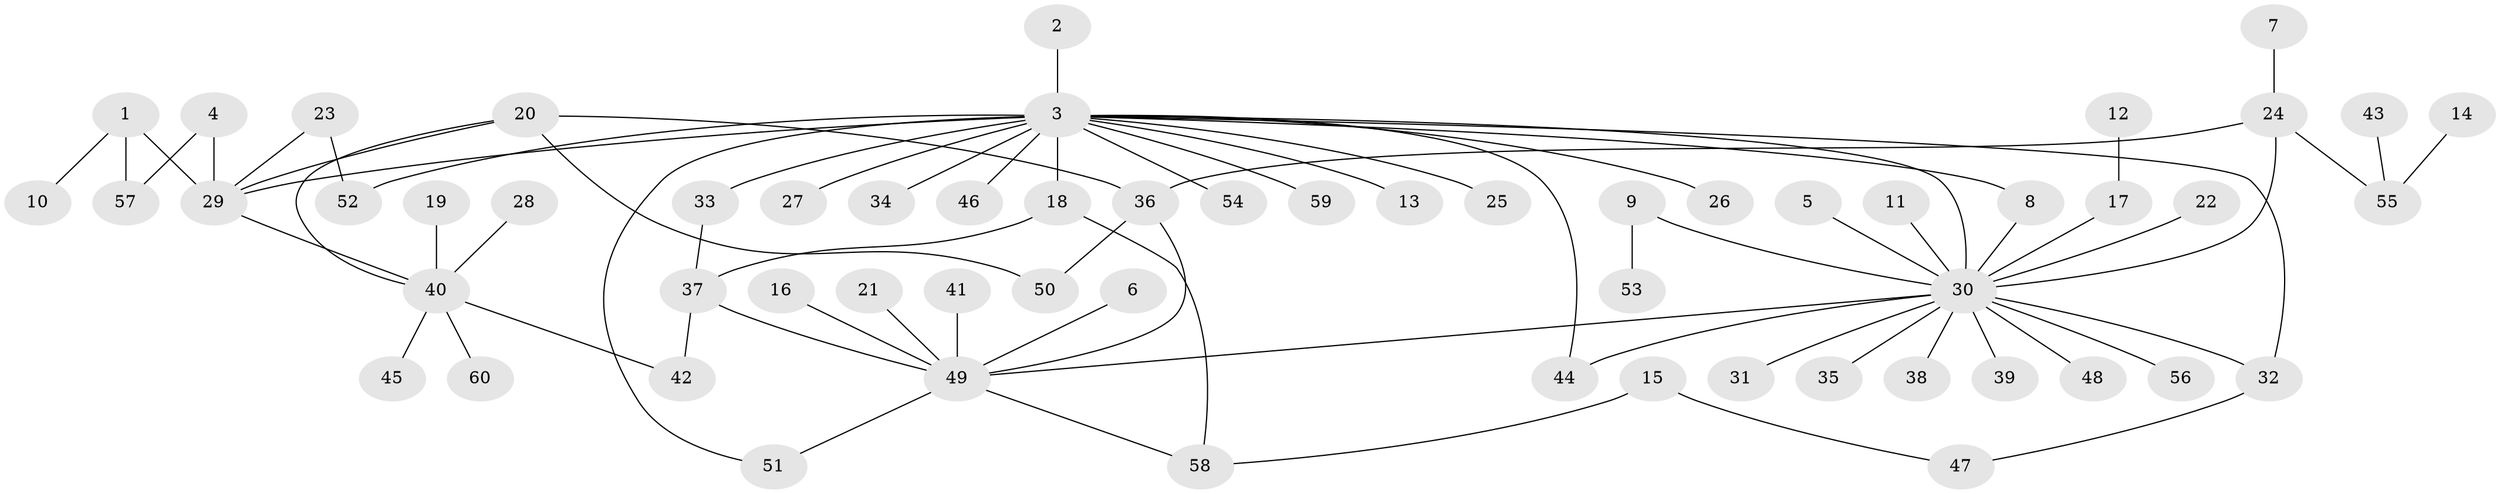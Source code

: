 // original degree distribution, {3: 0.1, 4: 0.075, 22: 0.008333333333333333, 8: 0.008333333333333333, 20: 0.008333333333333333, 2: 0.2, 1: 0.5583333333333333, 6: 0.016666666666666666, 11: 0.008333333333333333, 5: 0.008333333333333333, 9: 0.008333333333333333}
// Generated by graph-tools (version 1.1) at 2025/01/03/09/25 03:01:42]
// undirected, 60 vertices, 74 edges
graph export_dot {
graph [start="1"]
  node [color=gray90,style=filled];
  1;
  2;
  3;
  4;
  5;
  6;
  7;
  8;
  9;
  10;
  11;
  12;
  13;
  14;
  15;
  16;
  17;
  18;
  19;
  20;
  21;
  22;
  23;
  24;
  25;
  26;
  27;
  28;
  29;
  30;
  31;
  32;
  33;
  34;
  35;
  36;
  37;
  38;
  39;
  40;
  41;
  42;
  43;
  44;
  45;
  46;
  47;
  48;
  49;
  50;
  51;
  52;
  53;
  54;
  55;
  56;
  57;
  58;
  59;
  60;
  1 -- 10 [weight=1.0];
  1 -- 29 [weight=1.0];
  1 -- 57 [weight=1.0];
  2 -- 3 [weight=1.0];
  3 -- 8 [weight=1.0];
  3 -- 13 [weight=1.0];
  3 -- 18 [weight=1.0];
  3 -- 25 [weight=1.0];
  3 -- 26 [weight=1.0];
  3 -- 27 [weight=1.0];
  3 -- 29 [weight=1.0];
  3 -- 30 [weight=1.0];
  3 -- 32 [weight=1.0];
  3 -- 33 [weight=1.0];
  3 -- 34 [weight=3.0];
  3 -- 44 [weight=1.0];
  3 -- 46 [weight=1.0];
  3 -- 51 [weight=1.0];
  3 -- 52 [weight=1.0];
  3 -- 54 [weight=1.0];
  3 -- 59 [weight=1.0];
  4 -- 29 [weight=1.0];
  4 -- 57 [weight=1.0];
  5 -- 30 [weight=1.0];
  6 -- 49 [weight=1.0];
  7 -- 24 [weight=1.0];
  8 -- 30 [weight=1.0];
  9 -- 30 [weight=1.0];
  9 -- 53 [weight=1.0];
  11 -- 30 [weight=1.0];
  12 -- 17 [weight=1.0];
  14 -- 55 [weight=1.0];
  15 -- 47 [weight=1.0];
  15 -- 58 [weight=1.0];
  16 -- 49 [weight=1.0];
  17 -- 30 [weight=1.0];
  18 -- 37 [weight=1.0];
  18 -- 58 [weight=1.0];
  19 -- 40 [weight=1.0];
  20 -- 29 [weight=1.0];
  20 -- 36 [weight=1.0];
  20 -- 40 [weight=1.0];
  20 -- 50 [weight=1.0];
  21 -- 49 [weight=1.0];
  22 -- 30 [weight=1.0];
  23 -- 29 [weight=1.0];
  23 -- 52 [weight=1.0];
  24 -- 30 [weight=1.0];
  24 -- 36 [weight=1.0];
  24 -- 55 [weight=1.0];
  28 -- 40 [weight=1.0];
  29 -- 40 [weight=1.0];
  30 -- 31 [weight=1.0];
  30 -- 32 [weight=1.0];
  30 -- 35 [weight=1.0];
  30 -- 38 [weight=1.0];
  30 -- 39 [weight=1.0];
  30 -- 44 [weight=1.0];
  30 -- 48 [weight=1.0];
  30 -- 49 [weight=1.0];
  30 -- 56 [weight=1.0];
  32 -- 47 [weight=1.0];
  33 -- 37 [weight=1.0];
  36 -- 49 [weight=1.0];
  36 -- 50 [weight=1.0];
  37 -- 42 [weight=1.0];
  37 -- 49 [weight=1.0];
  40 -- 42 [weight=1.0];
  40 -- 45 [weight=1.0];
  40 -- 60 [weight=1.0];
  41 -- 49 [weight=1.0];
  43 -- 55 [weight=1.0];
  49 -- 51 [weight=1.0];
  49 -- 58 [weight=1.0];
}
